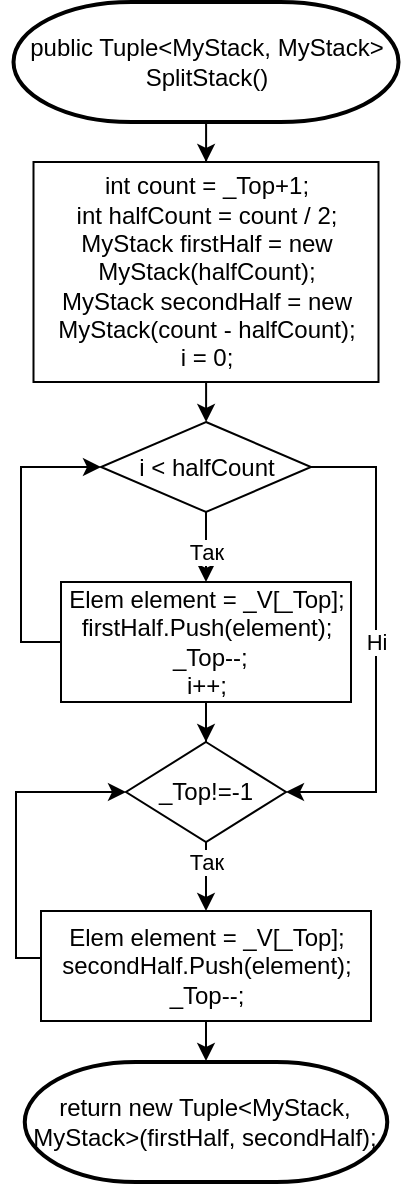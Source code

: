 <mxfile version="22.0.3" type="device">
  <diagram name="Страница — 1" id="3LAmRbIP-tCUfXXYl4HF">
    <mxGraphModel dx="1434" dy="765" grid="1" gridSize="10" guides="1" tooltips="1" connect="1" arrows="1" fold="1" page="1" pageScale="1" pageWidth="827" pageHeight="1169" math="0" shadow="0">
      <root>
        <mxCell id="0" />
        <mxCell id="1" parent="0" />
        <mxCell id="8ABRafMGUdWhhQubLD6C-2" value="" style="edgeStyle=orthogonalEdgeStyle;rounded=0;orthogonalLoop=1;jettySize=auto;html=1;" edge="1" parent="1" source="z4h-n6DQJYZgECxDfuF2-1" target="8ABRafMGUdWhhQubLD6C-3">
          <mxGeometry relative="1" as="geometry">
            <mxPoint x="415" y="220" as="targetPoint" />
          </mxGeometry>
        </mxCell>
        <mxCell id="z4h-n6DQJYZgECxDfuF2-1" value="public Tuple&amp;lt;MyStack, MyStack&amp;gt; SplitStack()" style="strokeWidth=2;html=1;shape=mxgraph.flowchart.terminator;whiteSpace=wrap;" parent="1" vertex="1">
          <mxGeometry x="318.75" y="130" width="192.5" height="60" as="geometry" />
        </mxCell>
        <mxCell id="8ABRafMGUdWhhQubLD6C-5" value="" style="edgeStyle=orthogonalEdgeStyle;rounded=0;orthogonalLoop=1;jettySize=auto;html=1;" edge="1" parent="1" source="8ABRafMGUdWhhQubLD6C-3" target="8ABRafMGUdWhhQubLD6C-6">
          <mxGeometry relative="1" as="geometry">
            <mxPoint x="415" y="310" as="targetPoint" />
          </mxGeometry>
        </mxCell>
        <mxCell id="8ABRafMGUdWhhQubLD6C-3" value="int count = _Top+1;&lt;br&gt;int halfCount = count / 2;&lt;br&gt;MyStack firstHalf = new MyStack(halfCount);&lt;br&gt;MyStack secondHalf = new MyStack(count - halfCount);&lt;br&gt;i = 0;" style="rounded=0;whiteSpace=wrap;html=1;" vertex="1" parent="1">
          <mxGeometry x="328.75" y="210" width="172.5" height="110" as="geometry" />
        </mxCell>
        <mxCell id="8ABRafMGUdWhhQubLD6C-9" value="Так" style="edgeStyle=orthogonalEdgeStyle;rounded=0;orthogonalLoop=1;jettySize=auto;html=1;" edge="1" parent="1" source="8ABRafMGUdWhhQubLD6C-6" target="8ABRafMGUdWhhQubLD6C-8">
          <mxGeometry x="0.333" relative="1" as="geometry">
            <mxPoint as="offset" />
          </mxGeometry>
        </mxCell>
        <mxCell id="8ABRafMGUdWhhQubLD6C-15" value="Ні" style="edgeStyle=orthogonalEdgeStyle;rounded=0;orthogonalLoop=1;jettySize=auto;html=1;" edge="1" parent="1" source="8ABRafMGUdWhhQubLD6C-6" target="8ABRafMGUdWhhQubLD6C-14">
          <mxGeometry relative="1" as="geometry">
            <Array as="points">
              <mxPoint x="500" y="362.5" />
              <mxPoint x="500" y="525" />
            </Array>
          </mxGeometry>
        </mxCell>
        <mxCell id="8ABRafMGUdWhhQubLD6C-6" value="i &amp;lt; halfCount" style="rhombus;whiteSpace=wrap;html=1;rounded=0;" vertex="1" parent="1">
          <mxGeometry x="362.5" y="340" width="105" height="45" as="geometry" />
        </mxCell>
        <mxCell id="8ABRafMGUdWhhQubLD6C-11" style="edgeStyle=orthogonalEdgeStyle;rounded=0;orthogonalLoop=1;jettySize=auto;html=1;entryX=0;entryY=0.5;entryDx=0;entryDy=0;exitX=0;exitY=0.5;exitDx=0;exitDy=0;" edge="1" parent="1" source="8ABRafMGUdWhhQubLD6C-8" target="8ABRafMGUdWhhQubLD6C-6">
          <mxGeometry relative="1" as="geometry" />
        </mxCell>
        <mxCell id="8ABRafMGUdWhhQubLD6C-13" value="" style="edgeStyle=orthogonalEdgeStyle;rounded=0;orthogonalLoop=1;jettySize=auto;html=1;" edge="1" parent="1" source="8ABRafMGUdWhhQubLD6C-8" target="8ABRafMGUdWhhQubLD6C-14">
          <mxGeometry relative="1" as="geometry">
            <mxPoint x="415" y="510" as="targetPoint" />
          </mxGeometry>
        </mxCell>
        <mxCell id="8ABRafMGUdWhhQubLD6C-8" value="Elem element = _V[_Top];&lt;br&gt;firstHalf.Push(element);&lt;br&gt;&amp;nbsp;_Top--;&lt;br&gt;i++;" style="whiteSpace=wrap;html=1;rounded=0;" vertex="1" parent="1">
          <mxGeometry x="342.5" y="420" width="145" height="60" as="geometry" />
        </mxCell>
        <mxCell id="8ABRafMGUdWhhQubLD6C-17" value="Так" style="edgeStyle=orthogonalEdgeStyle;rounded=0;orthogonalLoop=1;jettySize=auto;html=1;" edge="1" parent="1" source="8ABRafMGUdWhhQubLD6C-14" target="8ABRafMGUdWhhQubLD6C-16">
          <mxGeometry x="-0.56" relative="1" as="geometry">
            <mxPoint as="offset" />
          </mxGeometry>
        </mxCell>
        <mxCell id="8ABRafMGUdWhhQubLD6C-14" value="_Top!=-1" style="rhombus;whiteSpace=wrap;html=1;" vertex="1" parent="1">
          <mxGeometry x="375" y="500" width="80" height="50" as="geometry" />
        </mxCell>
        <mxCell id="8ABRafMGUdWhhQubLD6C-18" style="edgeStyle=orthogonalEdgeStyle;rounded=0;orthogonalLoop=1;jettySize=auto;html=1;exitX=0;exitY=0.5;exitDx=0;exitDy=0;entryX=0;entryY=0.5;entryDx=0;entryDy=0;" edge="1" parent="1" source="8ABRafMGUdWhhQubLD6C-16" target="8ABRafMGUdWhhQubLD6C-14">
          <mxGeometry relative="1" as="geometry">
            <Array as="points">
              <mxPoint x="320" y="608" />
              <mxPoint x="320" y="525" />
            </Array>
          </mxGeometry>
        </mxCell>
        <mxCell id="8ABRafMGUdWhhQubLD6C-20" value="" style="edgeStyle=orthogonalEdgeStyle;rounded=0;orthogonalLoop=1;jettySize=auto;html=1;" edge="1" parent="1" source="8ABRafMGUdWhhQubLD6C-16" target="8ABRafMGUdWhhQubLD6C-19">
          <mxGeometry relative="1" as="geometry" />
        </mxCell>
        <mxCell id="8ABRafMGUdWhhQubLD6C-16" value="Elem element = _V[_Top];&lt;br&gt;secondHalf.Push(element);&lt;br&gt;_Top--;" style="whiteSpace=wrap;html=1;" vertex="1" parent="1">
          <mxGeometry x="332.5" y="584.5" width="165" height="55" as="geometry" />
        </mxCell>
        <mxCell id="8ABRafMGUdWhhQubLD6C-19" value="return new Tuple&amp;lt;MyStack, MyStack&amp;gt;(firstHalf, secondHalf);" style="strokeWidth=2;html=1;shape=mxgraph.flowchart.terminator;whiteSpace=wrap;" vertex="1" parent="1">
          <mxGeometry x="324.38" y="660" width="181.25" height="60" as="geometry" />
        </mxCell>
      </root>
    </mxGraphModel>
  </diagram>
</mxfile>

